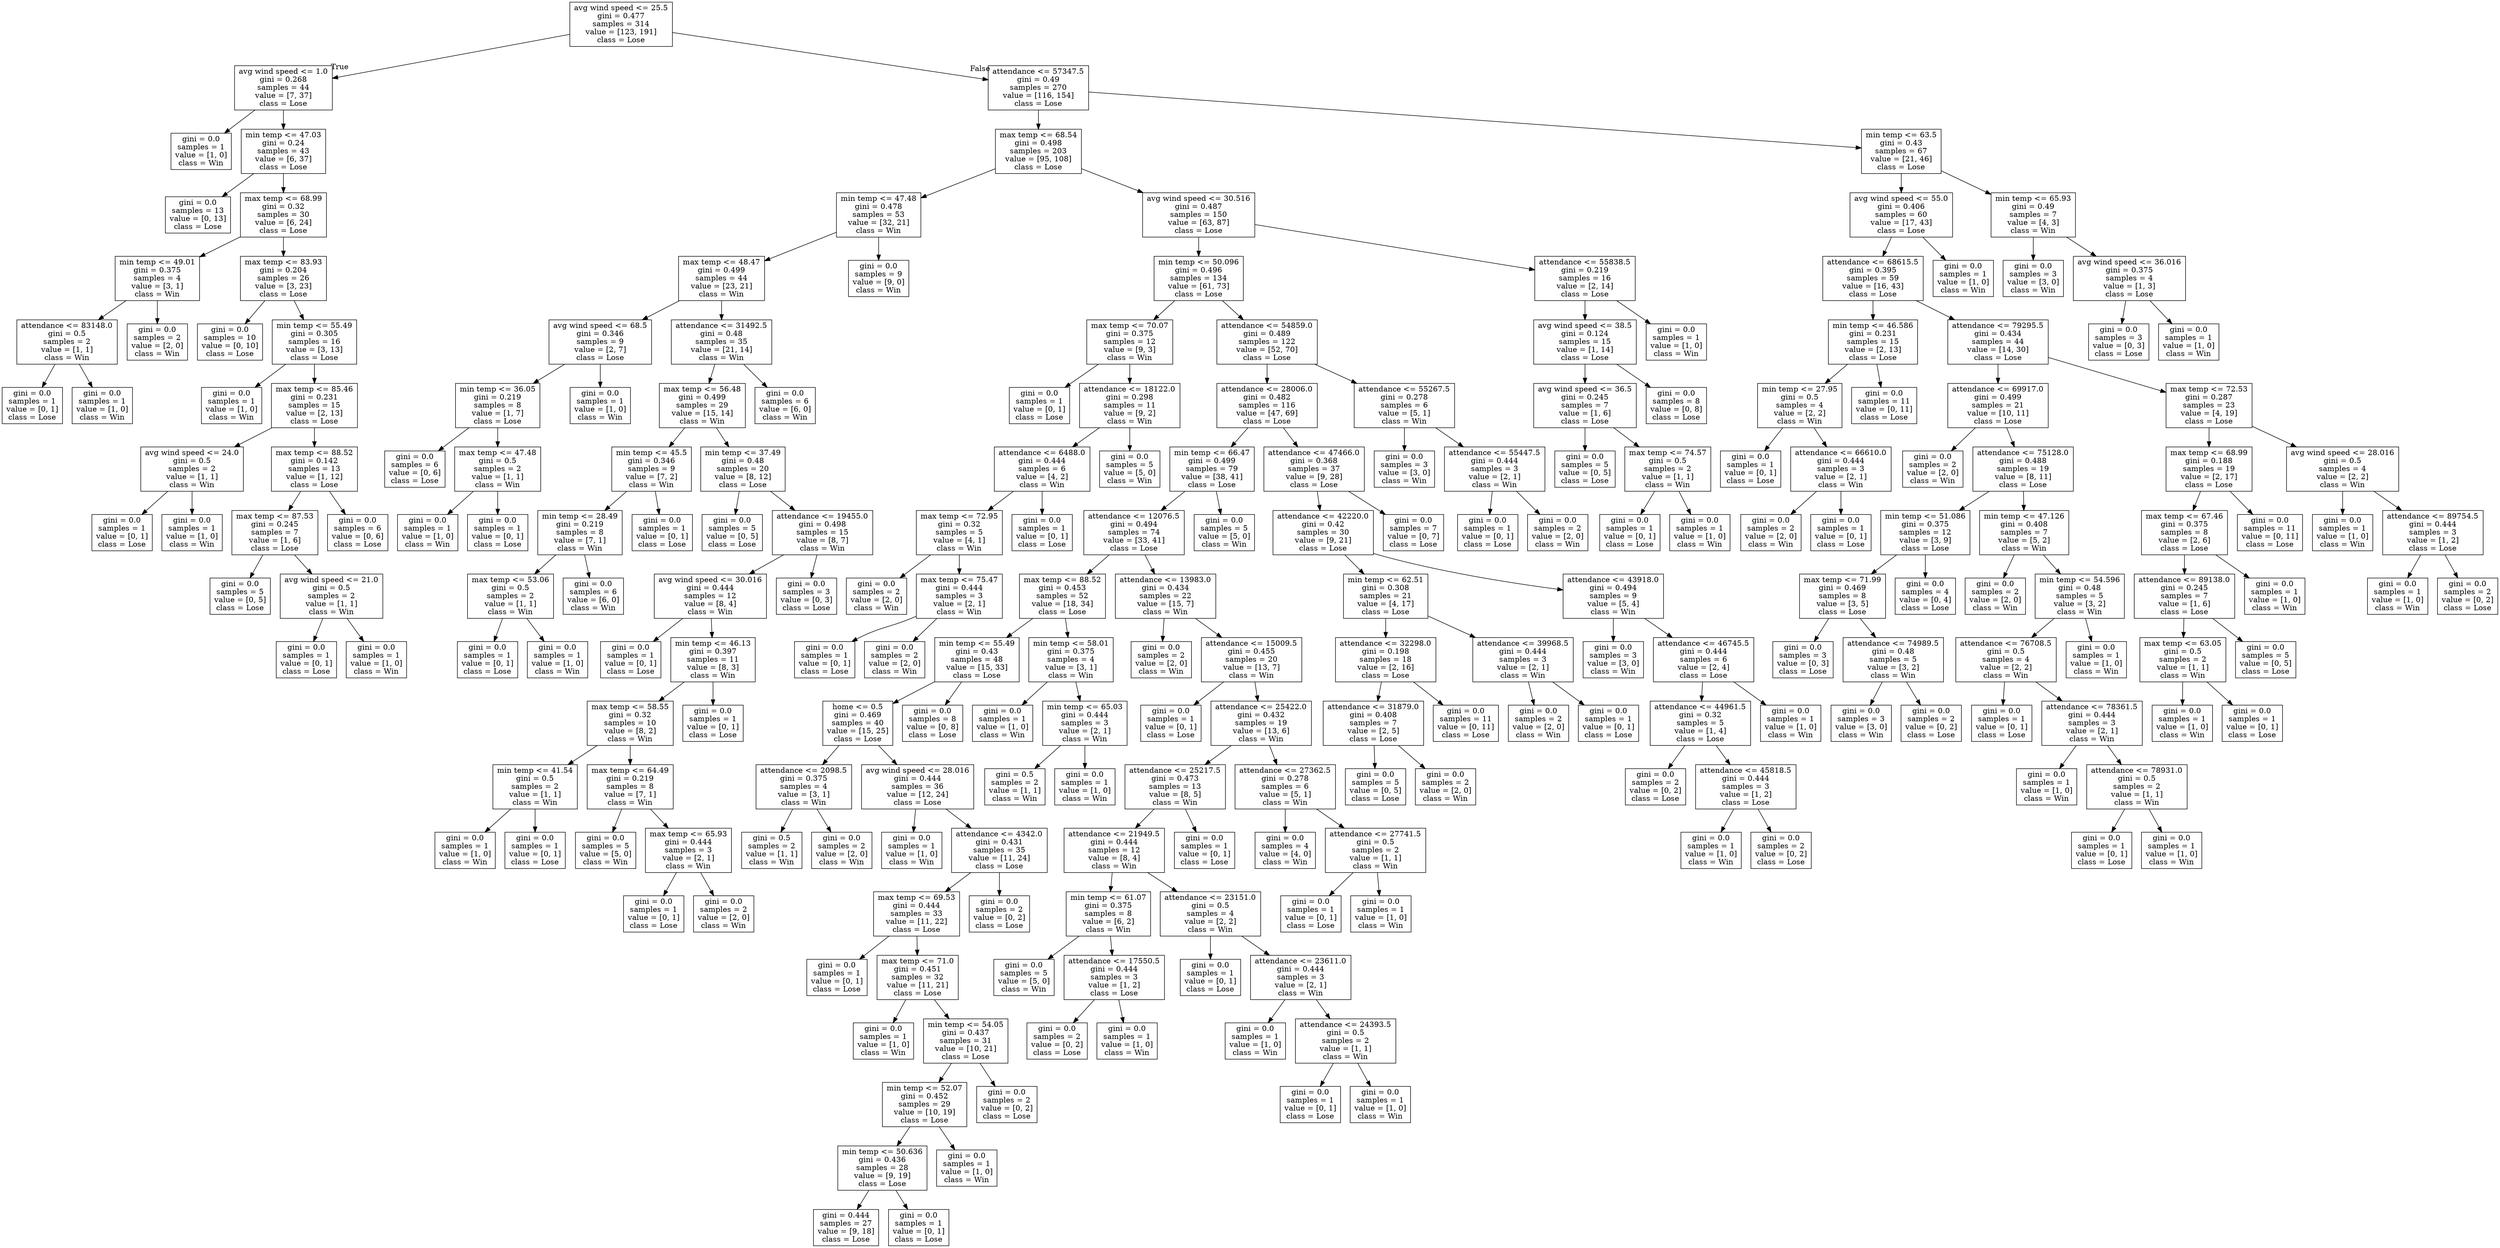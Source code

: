 digraph Tree {
node [shape=box] ;
0 [label="avg wind speed <= 25.5\ngini = 0.477\nsamples = 314\nvalue = [123, 191]\nclass = Lose"] ;
1 [label="avg wind speed <= 1.0\ngini = 0.268\nsamples = 44\nvalue = [7, 37]\nclass = Lose"] ;
0 -> 1 [labeldistance=2.5, labelangle=45, headlabel="True"] ;
2 [label="gini = 0.0\nsamples = 1\nvalue = [1, 0]\nclass = Win"] ;
1 -> 2 ;
3 [label="min temp <= 47.03\ngini = 0.24\nsamples = 43\nvalue = [6, 37]\nclass = Lose"] ;
1 -> 3 ;
4 [label="gini = 0.0\nsamples = 13\nvalue = [0, 13]\nclass = Lose"] ;
3 -> 4 ;
5 [label="max temp <= 68.99\ngini = 0.32\nsamples = 30\nvalue = [6, 24]\nclass = Lose"] ;
3 -> 5 ;
6 [label="min temp <= 49.01\ngini = 0.375\nsamples = 4\nvalue = [3, 1]\nclass = Win"] ;
5 -> 6 ;
7 [label="attendance <= 83148.0\ngini = 0.5\nsamples = 2\nvalue = [1, 1]\nclass = Win"] ;
6 -> 7 ;
8 [label="gini = 0.0\nsamples = 1\nvalue = [0, 1]\nclass = Lose"] ;
7 -> 8 ;
9 [label="gini = 0.0\nsamples = 1\nvalue = [1, 0]\nclass = Win"] ;
7 -> 9 ;
10 [label="gini = 0.0\nsamples = 2\nvalue = [2, 0]\nclass = Win"] ;
6 -> 10 ;
11 [label="max temp <= 83.93\ngini = 0.204\nsamples = 26\nvalue = [3, 23]\nclass = Lose"] ;
5 -> 11 ;
12 [label="gini = 0.0\nsamples = 10\nvalue = [0, 10]\nclass = Lose"] ;
11 -> 12 ;
13 [label="min temp <= 55.49\ngini = 0.305\nsamples = 16\nvalue = [3, 13]\nclass = Lose"] ;
11 -> 13 ;
14 [label="gini = 0.0\nsamples = 1\nvalue = [1, 0]\nclass = Win"] ;
13 -> 14 ;
15 [label="max temp <= 85.46\ngini = 0.231\nsamples = 15\nvalue = [2, 13]\nclass = Lose"] ;
13 -> 15 ;
16 [label="avg wind speed <= 24.0\ngini = 0.5\nsamples = 2\nvalue = [1, 1]\nclass = Win"] ;
15 -> 16 ;
17 [label="gini = 0.0\nsamples = 1\nvalue = [0, 1]\nclass = Lose"] ;
16 -> 17 ;
18 [label="gini = 0.0\nsamples = 1\nvalue = [1, 0]\nclass = Win"] ;
16 -> 18 ;
19 [label="max temp <= 88.52\ngini = 0.142\nsamples = 13\nvalue = [1, 12]\nclass = Lose"] ;
15 -> 19 ;
20 [label="max temp <= 87.53\ngini = 0.245\nsamples = 7\nvalue = [1, 6]\nclass = Lose"] ;
19 -> 20 ;
21 [label="gini = 0.0\nsamples = 5\nvalue = [0, 5]\nclass = Lose"] ;
20 -> 21 ;
22 [label="avg wind speed <= 21.0\ngini = 0.5\nsamples = 2\nvalue = [1, 1]\nclass = Win"] ;
20 -> 22 ;
23 [label="gini = 0.0\nsamples = 1\nvalue = [0, 1]\nclass = Lose"] ;
22 -> 23 ;
24 [label="gini = 0.0\nsamples = 1\nvalue = [1, 0]\nclass = Win"] ;
22 -> 24 ;
25 [label="gini = 0.0\nsamples = 6\nvalue = [0, 6]\nclass = Lose"] ;
19 -> 25 ;
26 [label="attendance <= 57347.5\ngini = 0.49\nsamples = 270\nvalue = [116, 154]\nclass = Lose"] ;
0 -> 26 [labeldistance=2.5, labelangle=-45, headlabel="False"] ;
27 [label="max temp <= 68.54\ngini = 0.498\nsamples = 203\nvalue = [95, 108]\nclass = Lose"] ;
26 -> 27 ;
28 [label="min temp <= 47.48\ngini = 0.478\nsamples = 53\nvalue = [32, 21]\nclass = Win"] ;
27 -> 28 ;
29 [label="max temp <= 48.47\ngini = 0.499\nsamples = 44\nvalue = [23, 21]\nclass = Win"] ;
28 -> 29 ;
30 [label="avg wind speed <= 68.5\ngini = 0.346\nsamples = 9\nvalue = [2, 7]\nclass = Lose"] ;
29 -> 30 ;
31 [label="min temp <= 36.05\ngini = 0.219\nsamples = 8\nvalue = [1, 7]\nclass = Lose"] ;
30 -> 31 ;
32 [label="gini = 0.0\nsamples = 6\nvalue = [0, 6]\nclass = Lose"] ;
31 -> 32 ;
33 [label="max temp <= 47.48\ngini = 0.5\nsamples = 2\nvalue = [1, 1]\nclass = Win"] ;
31 -> 33 ;
34 [label="gini = 0.0\nsamples = 1\nvalue = [1, 0]\nclass = Win"] ;
33 -> 34 ;
35 [label="gini = 0.0\nsamples = 1\nvalue = [0, 1]\nclass = Lose"] ;
33 -> 35 ;
36 [label="gini = 0.0\nsamples = 1\nvalue = [1, 0]\nclass = Win"] ;
30 -> 36 ;
37 [label="attendance <= 31492.5\ngini = 0.48\nsamples = 35\nvalue = [21, 14]\nclass = Win"] ;
29 -> 37 ;
38 [label="max temp <= 56.48\ngini = 0.499\nsamples = 29\nvalue = [15, 14]\nclass = Win"] ;
37 -> 38 ;
39 [label="min temp <= 45.5\ngini = 0.346\nsamples = 9\nvalue = [7, 2]\nclass = Win"] ;
38 -> 39 ;
40 [label="min temp <= 28.49\ngini = 0.219\nsamples = 8\nvalue = [7, 1]\nclass = Win"] ;
39 -> 40 ;
41 [label="max temp <= 53.06\ngini = 0.5\nsamples = 2\nvalue = [1, 1]\nclass = Win"] ;
40 -> 41 ;
42 [label="gini = 0.0\nsamples = 1\nvalue = [0, 1]\nclass = Lose"] ;
41 -> 42 ;
43 [label="gini = 0.0\nsamples = 1\nvalue = [1, 0]\nclass = Win"] ;
41 -> 43 ;
44 [label="gini = 0.0\nsamples = 6\nvalue = [6, 0]\nclass = Win"] ;
40 -> 44 ;
45 [label="gini = 0.0\nsamples = 1\nvalue = [0, 1]\nclass = Lose"] ;
39 -> 45 ;
46 [label="min temp <= 37.49\ngini = 0.48\nsamples = 20\nvalue = [8, 12]\nclass = Lose"] ;
38 -> 46 ;
47 [label="gini = 0.0\nsamples = 5\nvalue = [0, 5]\nclass = Lose"] ;
46 -> 47 ;
48 [label="attendance <= 19455.0\ngini = 0.498\nsamples = 15\nvalue = [8, 7]\nclass = Win"] ;
46 -> 48 ;
49 [label="avg wind speed <= 30.016\ngini = 0.444\nsamples = 12\nvalue = [8, 4]\nclass = Win"] ;
48 -> 49 ;
50 [label="gini = 0.0\nsamples = 1\nvalue = [0, 1]\nclass = Lose"] ;
49 -> 50 ;
51 [label="min temp <= 46.13\ngini = 0.397\nsamples = 11\nvalue = [8, 3]\nclass = Win"] ;
49 -> 51 ;
52 [label="max temp <= 58.55\ngini = 0.32\nsamples = 10\nvalue = [8, 2]\nclass = Win"] ;
51 -> 52 ;
53 [label="min temp <= 41.54\ngini = 0.5\nsamples = 2\nvalue = [1, 1]\nclass = Win"] ;
52 -> 53 ;
54 [label="gini = 0.0\nsamples = 1\nvalue = [1, 0]\nclass = Win"] ;
53 -> 54 ;
55 [label="gini = 0.0\nsamples = 1\nvalue = [0, 1]\nclass = Lose"] ;
53 -> 55 ;
56 [label="max temp <= 64.49\ngini = 0.219\nsamples = 8\nvalue = [7, 1]\nclass = Win"] ;
52 -> 56 ;
57 [label="gini = 0.0\nsamples = 5\nvalue = [5, 0]\nclass = Win"] ;
56 -> 57 ;
58 [label="max temp <= 65.93\ngini = 0.444\nsamples = 3\nvalue = [2, 1]\nclass = Win"] ;
56 -> 58 ;
59 [label="gini = 0.0\nsamples = 1\nvalue = [0, 1]\nclass = Lose"] ;
58 -> 59 ;
60 [label="gini = 0.0\nsamples = 2\nvalue = [2, 0]\nclass = Win"] ;
58 -> 60 ;
61 [label="gini = 0.0\nsamples = 1\nvalue = [0, 1]\nclass = Lose"] ;
51 -> 61 ;
62 [label="gini = 0.0\nsamples = 3\nvalue = [0, 3]\nclass = Lose"] ;
48 -> 62 ;
63 [label="gini = 0.0\nsamples = 6\nvalue = [6, 0]\nclass = Win"] ;
37 -> 63 ;
64 [label="gini = 0.0\nsamples = 9\nvalue = [9, 0]\nclass = Win"] ;
28 -> 64 ;
65 [label="avg wind speed <= 30.516\ngini = 0.487\nsamples = 150\nvalue = [63, 87]\nclass = Lose"] ;
27 -> 65 ;
66 [label="min temp <= 50.096\ngini = 0.496\nsamples = 134\nvalue = [61, 73]\nclass = Lose"] ;
65 -> 66 ;
67 [label="max temp <= 70.07\ngini = 0.375\nsamples = 12\nvalue = [9, 3]\nclass = Win"] ;
66 -> 67 ;
68 [label="gini = 0.0\nsamples = 1\nvalue = [0, 1]\nclass = Lose"] ;
67 -> 68 ;
69 [label="attendance <= 18122.0\ngini = 0.298\nsamples = 11\nvalue = [9, 2]\nclass = Win"] ;
67 -> 69 ;
70 [label="attendance <= 6488.0\ngini = 0.444\nsamples = 6\nvalue = [4, 2]\nclass = Win"] ;
69 -> 70 ;
71 [label="max temp <= 72.95\ngini = 0.32\nsamples = 5\nvalue = [4, 1]\nclass = Win"] ;
70 -> 71 ;
72 [label="gini = 0.0\nsamples = 2\nvalue = [2, 0]\nclass = Win"] ;
71 -> 72 ;
73 [label="max temp <= 75.47\ngini = 0.444\nsamples = 3\nvalue = [2, 1]\nclass = Win"] ;
71 -> 73 ;
74 [label="gini = 0.0\nsamples = 1\nvalue = [0, 1]\nclass = Lose"] ;
73 -> 74 ;
75 [label="gini = 0.0\nsamples = 2\nvalue = [2, 0]\nclass = Win"] ;
73 -> 75 ;
76 [label="gini = 0.0\nsamples = 1\nvalue = [0, 1]\nclass = Lose"] ;
70 -> 76 ;
77 [label="gini = 0.0\nsamples = 5\nvalue = [5, 0]\nclass = Win"] ;
69 -> 77 ;
78 [label="attendance <= 54859.0\ngini = 0.489\nsamples = 122\nvalue = [52, 70]\nclass = Lose"] ;
66 -> 78 ;
79 [label="attendance <= 28006.0\ngini = 0.482\nsamples = 116\nvalue = [47, 69]\nclass = Lose"] ;
78 -> 79 ;
80 [label="min temp <= 66.47\ngini = 0.499\nsamples = 79\nvalue = [38, 41]\nclass = Lose"] ;
79 -> 80 ;
81 [label="attendance <= 12076.5\ngini = 0.494\nsamples = 74\nvalue = [33, 41]\nclass = Lose"] ;
80 -> 81 ;
82 [label="max temp <= 88.52\ngini = 0.453\nsamples = 52\nvalue = [18, 34]\nclass = Lose"] ;
81 -> 82 ;
83 [label="min temp <= 55.49\ngini = 0.43\nsamples = 48\nvalue = [15, 33]\nclass = Lose"] ;
82 -> 83 ;
84 [label="home <= 0.5\ngini = 0.469\nsamples = 40\nvalue = [15, 25]\nclass = Lose"] ;
83 -> 84 ;
85 [label="attendance <= 2098.5\ngini = 0.375\nsamples = 4\nvalue = [3, 1]\nclass = Win"] ;
84 -> 85 ;
86 [label="gini = 0.5\nsamples = 2\nvalue = [1, 1]\nclass = Win"] ;
85 -> 86 ;
87 [label="gini = 0.0\nsamples = 2\nvalue = [2, 0]\nclass = Win"] ;
85 -> 87 ;
88 [label="avg wind speed <= 28.016\ngini = 0.444\nsamples = 36\nvalue = [12, 24]\nclass = Lose"] ;
84 -> 88 ;
89 [label="gini = 0.0\nsamples = 1\nvalue = [1, 0]\nclass = Win"] ;
88 -> 89 ;
90 [label="attendance <= 4342.0\ngini = 0.431\nsamples = 35\nvalue = [11, 24]\nclass = Lose"] ;
88 -> 90 ;
91 [label="max temp <= 69.53\ngini = 0.444\nsamples = 33\nvalue = [11, 22]\nclass = Lose"] ;
90 -> 91 ;
92 [label="gini = 0.0\nsamples = 1\nvalue = [0, 1]\nclass = Lose"] ;
91 -> 92 ;
93 [label="max temp <= 71.0\ngini = 0.451\nsamples = 32\nvalue = [11, 21]\nclass = Lose"] ;
91 -> 93 ;
94 [label="gini = 0.0\nsamples = 1\nvalue = [1, 0]\nclass = Win"] ;
93 -> 94 ;
95 [label="min temp <= 54.05\ngini = 0.437\nsamples = 31\nvalue = [10, 21]\nclass = Lose"] ;
93 -> 95 ;
96 [label="min temp <= 52.07\ngini = 0.452\nsamples = 29\nvalue = [10, 19]\nclass = Lose"] ;
95 -> 96 ;
97 [label="min temp <= 50.636\ngini = 0.436\nsamples = 28\nvalue = [9, 19]\nclass = Lose"] ;
96 -> 97 ;
98 [label="gini = 0.444\nsamples = 27\nvalue = [9, 18]\nclass = Lose"] ;
97 -> 98 ;
99 [label="gini = 0.0\nsamples = 1\nvalue = [0, 1]\nclass = Lose"] ;
97 -> 99 ;
100 [label="gini = 0.0\nsamples = 1\nvalue = [1, 0]\nclass = Win"] ;
96 -> 100 ;
101 [label="gini = 0.0\nsamples = 2\nvalue = [0, 2]\nclass = Lose"] ;
95 -> 101 ;
102 [label="gini = 0.0\nsamples = 2\nvalue = [0, 2]\nclass = Lose"] ;
90 -> 102 ;
103 [label="gini = 0.0\nsamples = 8\nvalue = [0, 8]\nclass = Lose"] ;
83 -> 103 ;
104 [label="min temp <= 58.01\ngini = 0.375\nsamples = 4\nvalue = [3, 1]\nclass = Win"] ;
82 -> 104 ;
105 [label="gini = 0.0\nsamples = 1\nvalue = [1, 0]\nclass = Win"] ;
104 -> 105 ;
106 [label="min temp <= 65.03\ngini = 0.444\nsamples = 3\nvalue = [2, 1]\nclass = Win"] ;
104 -> 106 ;
107 [label="gini = 0.5\nsamples = 2\nvalue = [1, 1]\nclass = Win"] ;
106 -> 107 ;
108 [label="gini = 0.0\nsamples = 1\nvalue = [1, 0]\nclass = Win"] ;
106 -> 108 ;
109 [label="attendance <= 13983.0\ngini = 0.434\nsamples = 22\nvalue = [15, 7]\nclass = Win"] ;
81 -> 109 ;
110 [label="gini = 0.0\nsamples = 2\nvalue = [2, 0]\nclass = Win"] ;
109 -> 110 ;
111 [label="attendance <= 15009.5\ngini = 0.455\nsamples = 20\nvalue = [13, 7]\nclass = Win"] ;
109 -> 111 ;
112 [label="gini = 0.0\nsamples = 1\nvalue = [0, 1]\nclass = Lose"] ;
111 -> 112 ;
113 [label="attendance <= 25422.0\ngini = 0.432\nsamples = 19\nvalue = [13, 6]\nclass = Win"] ;
111 -> 113 ;
114 [label="attendance <= 25217.5\ngini = 0.473\nsamples = 13\nvalue = [8, 5]\nclass = Win"] ;
113 -> 114 ;
115 [label="attendance <= 21949.5\ngini = 0.444\nsamples = 12\nvalue = [8, 4]\nclass = Win"] ;
114 -> 115 ;
116 [label="min temp <= 61.07\ngini = 0.375\nsamples = 8\nvalue = [6, 2]\nclass = Win"] ;
115 -> 116 ;
117 [label="gini = 0.0\nsamples = 5\nvalue = [5, 0]\nclass = Win"] ;
116 -> 117 ;
118 [label="attendance <= 17550.5\ngini = 0.444\nsamples = 3\nvalue = [1, 2]\nclass = Lose"] ;
116 -> 118 ;
119 [label="gini = 0.0\nsamples = 2\nvalue = [0, 2]\nclass = Lose"] ;
118 -> 119 ;
120 [label="gini = 0.0\nsamples = 1\nvalue = [1, 0]\nclass = Win"] ;
118 -> 120 ;
121 [label="attendance <= 23151.0\ngini = 0.5\nsamples = 4\nvalue = [2, 2]\nclass = Win"] ;
115 -> 121 ;
122 [label="gini = 0.0\nsamples = 1\nvalue = [0, 1]\nclass = Lose"] ;
121 -> 122 ;
123 [label="attendance <= 23611.0\ngini = 0.444\nsamples = 3\nvalue = [2, 1]\nclass = Win"] ;
121 -> 123 ;
124 [label="gini = 0.0\nsamples = 1\nvalue = [1, 0]\nclass = Win"] ;
123 -> 124 ;
125 [label="attendance <= 24393.5\ngini = 0.5\nsamples = 2\nvalue = [1, 1]\nclass = Win"] ;
123 -> 125 ;
126 [label="gini = 0.0\nsamples = 1\nvalue = [0, 1]\nclass = Lose"] ;
125 -> 126 ;
127 [label="gini = 0.0\nsamples = 1\nvalue = [1, 0]\nclass = Win"] ;
125 -> 127 ;
128 [label="gini = 0.0\nsamples = 1\nvalue = [0, 1]\nclass = Lose"] ;
114 -> 128 ;
129 [label="attendance <= 27362.5\ngini = 0.278\nsamples = 6\nvalue = [5, 1]\nclass = Win"] ;
113 -> 129 ;
130 [label="gini = 0.0\nsamples = 4\nvalue = [4, 0]\nclass = Win"] ;
129 -> 130 ;
131 [label="attendance <= 27741.5\ngini = 0.5\nsamples = 2\nvalue = [1, 1]\nclass = Win"] ;
129 -> 131 ;
132 [label="gini = 0.0\nsamples = 1\nvalue = [0, 1]\nclass = Lose"] ;
131 -> 132 ;
133 [label="gini = 0.0\nsamples = 1\nvalue = [1, 0]\nclass = Win"] ;
131 -> 133 ;
134 [label="gini = 0.0\nsamples = 5\nvalue = [5, 0]\nclass = Win"] ;
80 -> 134 ;
135 [label="attendance <= 47466.0\ngini = 0.368\nsamples = 37\nvalue = [9, 28]\nclass = Lose"] ;
79 -> 135 ;
136 [label="attendance <= 42220.0\ngini = 0.42\nsamples = 30\nvalue = [9, 21]\nclass = Lose"] ;
135 -> 136 ;
137 [label="min temp <= 62.51\ngini = 0.308\nsamples = 21\nvalue = [4, 17]\nclass = Lose"] ;
136 -> 137 ;
138 [label="attendance <= 32298.0\ngini = 0.198\nsamples = 18\nvalue = [2, 16]\nclass = Lose"] ;
137 -> 138 ;
139 [label="attendance <= 31879.0\ngini = 0.408\nsamples = 7\nvalue = [2, 5]\nclass = Lose"] ;
138 -> 139 ;
140 [label="gini = 0.0\nsamples = 5\nvalue = [0, 5]\nclass = Lose"] ;
139 -> 140 ;
141 [label="gini = 0.0\nsamples = 2\nvalue = [2, 0]\nclass = Win"] ;
139 -> 141 ;
142 [label="gini = 0.0\nsamples = 11\nvalue = [0, 11]\nclass = Lose"] ;
138 -> 142 ;
143 [label="attendance <= 39968.5\ngini = 0.444\nsamples = 3\nvalue = [2, 1]\nclass = Win"] ;
137 -> 143 ;
144 [label="gini = 0.0\nsamples = 2\nvalue = [2, 0]\nclass = Win"] ;
143 -> 144 ;
145 [label="gini = 0.0\nsamples = 1\nvalue = [0, 1]\nclass = Lose"] ;
143 -> 145 ;
146 [label="attendance <= 43918.0\ngini = 0.494\nsamples = 9\nvalue = [5, 4]\nclass = Win"] ;
136 -> 146 ;
147 [label="gini = 0.0\nsamples = 3\nvalue = [3, 0]\nclass = Win"] ;
146 -> 147 ;
148 [label="attendance <= 46745.5\ngini = 0.444\nsamples = 6\nvalue = [2, 4]\nclass = Lose"] ;
146 -> 148 ;
149 [label="attendance <= 44961.5\ngini = 0.32\nsamples = 5\nvalue = [1, 4]\nclass = Lose"] ;
148 -> 149 ;
150 [label="gini = 0.0\nsamples = 2\nvalue = [0, 2]\nclass = Lose"] ;
149 -> 150 ;
151 [label="attendance <= 45818.5\ngini = 0.444\nsamples = 3\nvalue = [1, 2]\nclass = Lose"] ;
149 -> 151 ;
152 [label="gini = 0.0\nsamples = 1\nvalue = [1, 0]\nclass = Win"] ;
151 -> 152 ;
153 [label="gini = 0.0\nsamples = 2\nvalue = [0, 2]\nclass = Lose"] ;
151 -> 153 ;
154 [label="gini = 0.0\nsamples = 1\nvalue = [1, 0]\nclass = Win"] ;
148 -> 154 ;
155 [label="gini = 0.0\nsamples = 7\nvalue = [0, 7]\nclass = Lose"] ;
135 -> 155 ;
156 [label="attendance <= 55267.5\ngini = 0.278\nsamples = 6\nvalue = [5, 1]\nclass = Win"] ;
78 -> 156 ;
157 [label="gini = 0.0\nsamples = 3\nvalue = [3, 0]\nclass = Win"] ;
156 -> 157 ;
158 [label="attendance <= 55447.5\ngini = 0.444\nsamples = 3\nvalue = [2, 1]\nclass = Win"] ;
156 -> 158 ;
159 [label="gini = 0.0\nsamples = 1\nvalue = [0, 1]\nclass = Lose"] ;
158 -> 159 ;
160 [label="gini = 0.0\nsamples = 2\nvalue = [2, 0]\nclass = Win"] ;
158 -> 160 ;
161 [label="attendance <= 55838.5\ngini = 0.219\nsamples = 16\nvalue = [2, 14]\nclass = Lose"] ;
65 -> 161 ;
162 [label="avg wind speed <= 38.5\ngini = 0.124\nsamples = 15\nvalue = [1, 14]\nclass = Lose"] ;
161 -> 162 ;
163 [label="avg wind speed <= 36.5\ngini = 0.245\nsamples = 7\nvalue = [1, 6]\nclass = Lose"] ;
162 -> 163 ;
164 [label="gini = 0.0\nsamples = 5\nvalue = [0, 5]\nclass = Lose"] ;
163 -> 164 ;
165 [label="max temp <= 74.57\ngini = 0.5\nsamples = 2\nvalue = [1, 1]\nclass = Win"] ;
163 -> 165 ;
166 [label="gini = 0.0\nsamples = 1\nvalue = [0, 1]\nclass = Lose"] ;
165 -> 166 ;
167 [label="gini = 0.0\nsamples = 1\nvalue = [1, 0]\nclass = Win"] ;
165 -> 167 ;
168 [label="gini = 0.0\nsamples = 8\nvalue = [0, 8]\nclass = Lose"] ;
162 -> 168 ;
169 [label="gini = 0.0\nsamples = 1\nvalue = [1, 0]\nclass = Win"] ;
161 -> 169 ;
170 [label="min temp <= 63.5\ngini = 0.43\nsamples = 67\nvalue = [21, 46]\nclass = Lose"] ;
26 -> 170 ;
171 [label="avg wind speed <= 55.0\ngini = 0.406\nsamples = 60\nvalue = [17, 43]\nclass = Lose"] ;
170 -> 171 ;
172 [label="attendance <= 68615.5\ngini = 0.395\nsamples = 59\nvalue = [16, 43]\nclass = Lose"] ;
171 -> 172 ;
173 [label="min temp <= 46.586\ngini = 0.231\nsamples = 15\nvalue = [2, 13]\nclass = Lose"] ;
172 -> 173 ;
174 [label="min temp <= 27.95\ngini = 0.5\nsamples = 4\nvalue = [2, 2]\nclass = Win"] ;
173 -> 174 ;
175 [label="gini = 0.0\nsamples = 1\nvalue = [0, 1]\nclass = Lose"] ;
174 -> 175 ;
176 [label="attendance <= 66610.0\ngini = 0.444\nsamples = 3\nvalue = [2, 1]\nclass = Win"] ;
174 -> 176 ;
177 [label="gini = 0.0\nsamples = 2\nvalue = [2, 0]\nclass = Win"] ;
176 -> 177 ;
178 [label="gini = 0.0\nsamples = 1\nvalue = [0, 1]\nclass = Lose"] ;
176 -> 178 ;
179 [label="gini = 0.0\nsamples = 11\nvalue = [0, 11]\nclass = Lose"] ;
173 -> 179 ;
180 [label="attendance <= 79295.5\ngini = 0.434\nsamples = 44\nvalue = [14, 30]\nclass = Lose"] ;
172 -> 180 ;
181 [label="attendance <= 69917.0\ngini = 0.499\nsamples = 21\nvalue = [10, 11]\nclass = Lose"] ;
180 -> 181 ;
182 [label="gini = 0.0\nsamples = 2\nvalue = [2, 0]\nclass = Win"] ;
181 -> 182 ;
183 [label="attendance <= 75128.0\ngini = 0.488\nsamples = 19\nvalue = [8, 11]\nclass = Lose"] ;
181 -> 183 ;
184 [label="min temp <= 51.086\ngini = 0.375\nsamples = 12\nvalue = [3, 9]\nclass = Lose"] ;
183 -> 184 ;
185 [label="max temp <= 71.99\ngini = 0.469\nsamples = 8\nvalue = [3, 5]\nclass = Lose"] ;
184 -> 185 ;
186 [label="gini = 0.0\nsamples = 3\nvalue = [0, 3]\nclass = Lose"] ;
185 -> 186 ;
187 [label="attendance <= 74989.5\ngini = 0.48\nsamples = 5\nvalue = [3, 2]\nclass = Win"] ;
185 -> 187 ;
188 [label="gini = 0.0\nsamples = 3\nvalue = [3, 0]\nclass = Win"] ;
187 -> 188 ;
189 [label="gini = 0.0\nsamples = 2\nvalue = [0, 2]\nclass = Lose"] ;
187 -> 189 ;
190 [label="gini = 0.0\nsamples = 4\nvalue = [0, 4]\nclass = Lose"] ;
184 -> 190 ;
191 [label="min temp <= 47.126\ngini = 0.408\nsamples = 7\nvalue = [5, 2]\nclass = Win"] ;
183 -> 191 ;
192 [label="gini = 0.0\nsamples = 2\nvalue = [2, 0]\nclass = Win"] ;
191 -> 192 ;
193 [label="min temp <= 54.596\ngini = 0.48\nsamples = 5\nvalue = [3, 2]\nclass = Win"] ;
191 -> 193 ;
194 [label="attendance <= 76708.5\ngini = 0.5\nsamples = 4\nvalue = [2, 2]\nclass = Win"] ;
193 -> 194 ;
195 [label="gini = 0.0\nsamples = 1\nvalue = [0, 1]\nclass = Lose"] ;
194 -> 195 ;
196 [label="attendance <= 78361.5\ngini = 0.444\nsamples = 3\nvalue = [2, 1]\nclass = Win"] ;
194 -> 196 ;
197 [label="gini = 0.0\nsamples = 1\nvalue = [1, 0]\nclass = Win"] ;
196 -> 197 ;
198 [label="attendance <= 78931.0\ngini = 0.5\nsamples = 2\nvalue = [1, 1]\nclass = Win"] ;
196 -> 198 ;
199 [label="gini = 0.0\nsamples = 1\nvalue = [0, 1]\nclass = Lose"] ;
198 -> 199 ;
200 [label="gini = 0.0\nsamples = 1\nvalue = [1, 0]\nclass = Win"] ;
198 -> 200 ;
201 [label="gini = 0.0\nsamples = 1\nvalue = [1, 0]\nclass = Win"] ;
193 -> 201 ;
202 [label="max temp <= 72.53\ngini = 0.287\nsamples = 23\nvalue = [4, 19]\nclass = Lose"] ;
180 -> 202 ;
203 [label="max temp <= 68.99\ngini = 0.188\nsamples = 19\nvalue = [2, 17]\nclass = Lose"] ;
202 -> 203 ;
204 [label="max temp <= 67.46\ngini = 0.375\nsamples = 8\nvalue = [2, 6]\nclass = Lose"] ;
203 -> 204 ;
205 [label="attendance <= 89138.0\ngini = 0.245\nsamples = 7\nvalue = [1, 6]\nclass = Lose"] ;
204 -> 205 ;
206 [label="max temp <= 63.05\ngini = 0.5\nsamples = 2\nvalue = [1, 1]\nclass = Win"] ;
205 -> 206 ;
207 [label="gini = 0.0\nsamples = 1\nvalue = [1, 0]\nclass = Win"] ;
206 -> 207 ;
208 [label="gini = 0.0\nsamples = 1\nvalue = [0, 1]\nclass = Lose"] ;
206 -> 208 ;
209 [label="gini = 0.0\nsamples = 5\nvalue = [0, 5]\nclass = Lose"] ;
205 -> 209 ;
210 [label="gini = 0.0\nsamples = 1\nvalue = [1, 0]\nclass = Win"] ;
204 -> 210 ;
211 [label="gini = 0.0\nsamples = 11\nvalue = [0, 11]\nclass = Lose"] ;
203 -> 211 ;
212 [label="avg wind speed <= 28.016\ngini = 0.5\nsamples = 4\nvalue = [2, 2]\nclass = Win"] ;
202 -> 212 ;
213 [label="gini = 0.0\nsamples = 1\nvalue = [1, 0]\nclass = Win"] ;
212 -> 213 ;
214 [label="attendance <= 89754.5\ngini = 0.444\nsamples = 3\nvalue = [1, 2]\nclass = Lose"] ;
212 -> 214 ;
215 [label="gini = 0.0\nsamples = 1\nvalue = [1, 0]\nclass = Win"] ;
214 -> 215 ;
216 [label="gini = 0.0\nsamples = 2\nvalue = [0, 2]\nclass = Lose"] ;
214 -> 216 ;
217 [label="gini = 0.0\nsamples = 1\nvalue = [1, 0]\nclass = Win"] ;
171 -> 217 ;
218 [label="min temp <= 65.93\ngini = 0.49\nsamples = 7\nvalue = [4, 3]\nclass = Win"] ;
170 -> 218 ;
219 [label="gini = 0.0\nsamples = 3\nvalue = [3, 0]\nclass = Win"] ;
218 -> 219 ;
220 [label="avg wind speed <= 36.016\ngini = 0.375\nsamples = 4\nvalue = [1, 3]\nclass = Lose"] ;
218 -> 220 ;
221 [label="gini = 0.0\nsamples = 3\nvalue = [0, 3]\nclass = Lose"] ;
220 -> 221 ;
222 [label="gini = 0.0\nsamples = 1\nvalue = [1, 0]\nclass = Win"] ;
220 -> 222 ;
}